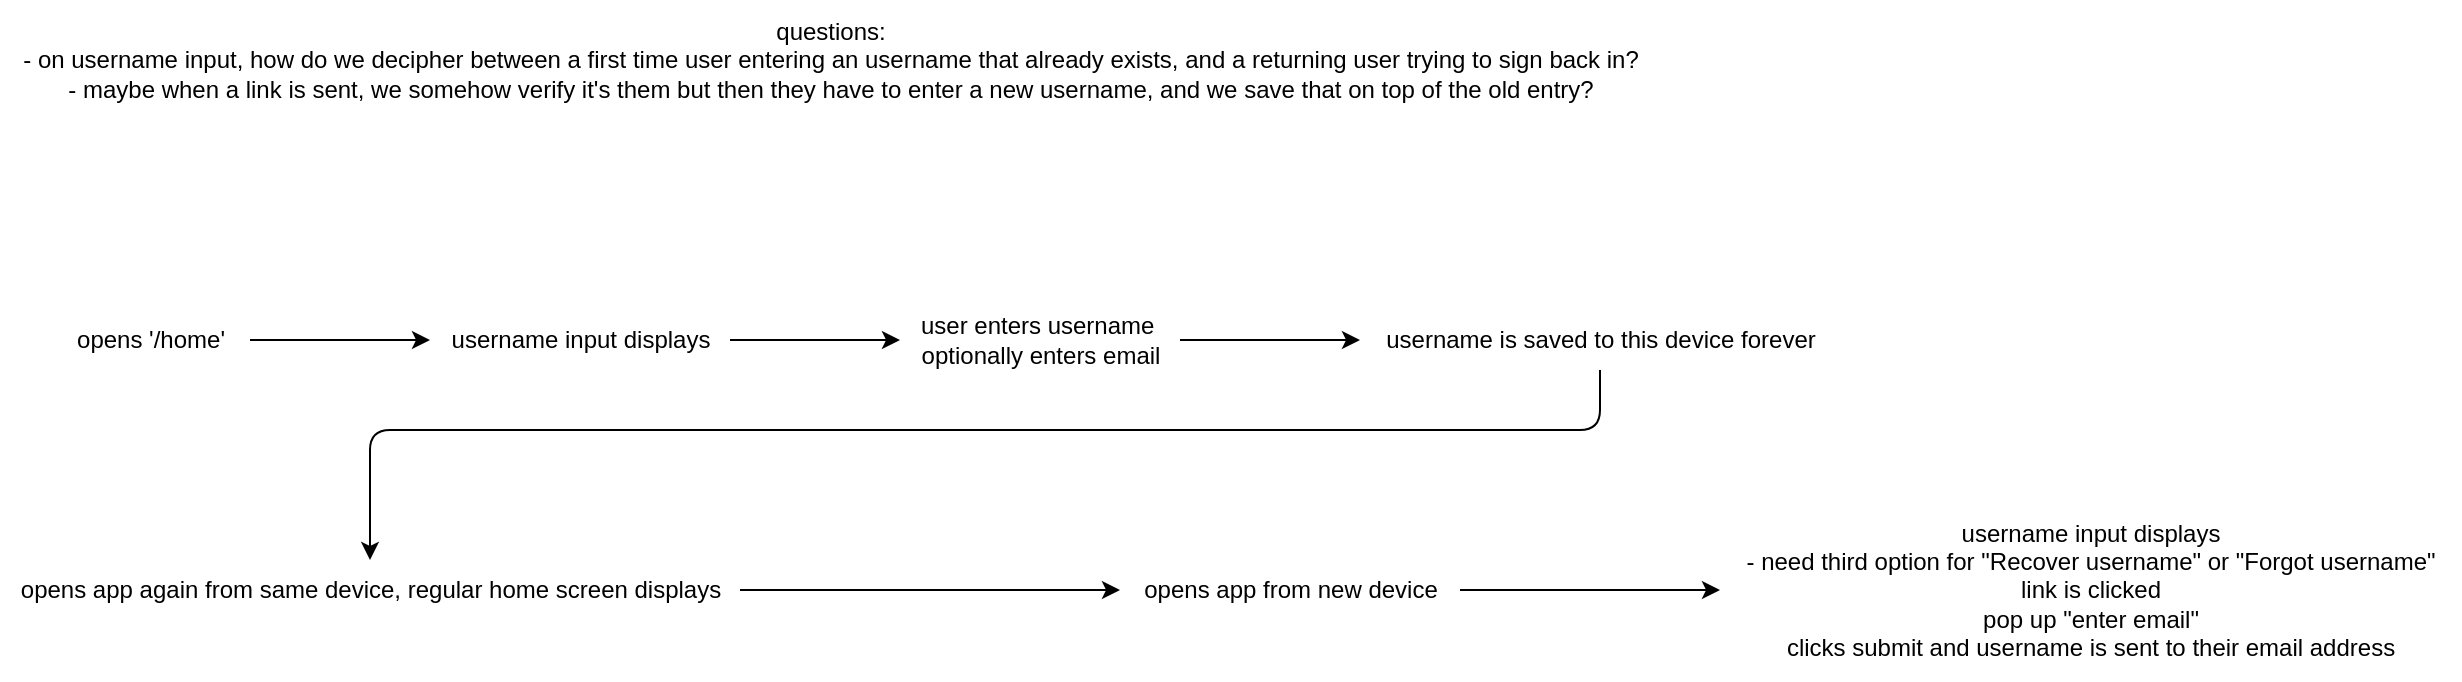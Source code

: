 <mxfile>
    <diagram id="39q_JyfL_Xs4od4PjMlx" name="Page-1">
        <mxGraphModel dx="1335" dy="926" grid="1" gridSize="10" guides="1" tooltips="1" connect="1" arrows="1" fold="1" page="1" pageScale="1" pageWidth="850" pageHeight="1100" math="0" shadow="0">
            <root>
                <mxCell id="0"/>
                <mxCell id="1" parent="0"/>
                <mxCell id="31" value="questions:&lt;br&gt;- on username input, how do we decipher between a first time user entering an username that already exists, and a returning user trying to sign back in?&lt;br&gt;- maybe when a link is sent, we somehow verify it's them but then they have to enter a new username, and we save that on top of the old entry?" style="text;html=1;align=center;verticalAlign=middle;resizable=0;points=[];autosize=1;strokeColor=none;fillColor=none;" vertex="1" parent="1">
                    <mxGeometry x="10" y="55" width="830" height="60" as="geometry"/>
                </mxCell>
                <mxCell id="39" value="" style="edgeStyle=none;html=1;" edge="1" parent="1" source="32" target="33">
                    <mxGeometry relative="1" as="geometry"/>
                </mxCell>
                <mxCell id="32" value="opens '/home'" style="text;html=1;align=center;verticalAlign=middle;resizable=0;points=[];autosize=1;strokeColor=none;fillColor=none;" vertex="1" parent="1">
                    <mxGeometry x="35" y="210" width="100" height="30" as="geometry"/>
                </mxCell>
                <mxCell id="40" value="" style="edgeStyle=none;html=1;" edge="1" parent="1" source="33" target="34">
                    <mxGeometry relative="1" as="geometry"/>
                </mxCell>
                <mxCell id="33" value="username input displays" style="text;html=1;align=center;verticalAlign=middle;resizable=0;points=[];autosize=1;strokeColor=none;fillColor=none;" vertex="1" parent="1">
                    <mxGeometry x="225" y="210" width="150" height="30" as="geometry"/>
                </mxCell>
                <mxCell id="41" value="" style="edgeStyle=none;html=1;" edge="1" parent="1" source="34" target="35">
                    <mxGeometry relative="1" as="geometry"/>
                </mxCell>
                <mxCell id="34" value="user enters username&amp;nbsp;&lt;br&gt;optionally enters email" style="text;html=1;align=center;verticalAlign=middle;resizable=0;points=[];autosize=1;strokeColor=none;fillColor=none;" vertex="1" parent="1">
                    <mxGeometry x="460" y="205" width="140" height="40" as="geometry"/>
                </mxCell>
                <mxCell id="42" value="" style="edgeStyle=none;html=1;" edge="1" parent="1" source="35" target="36">
                    <mxGeometry relative="1" as="geometry">
                        <Array as="points">
                            <mxPoint x="810" y="270"/>
                            <mxPoint x="195" y="270"/>
                        </Array>
                    </mxGeometry>
                </mxCell>
                <mxCell id="35" value="username is saved to this device forever" style="text;html=1;align=center;verticalAlign=middle;resizable=0;points=[];autosize=1;strokeColor=none;fillColor=none;" vertex="1" parent="1">
                    <mxGeometry x="690" y="210" width="240" height="30" as="geometry"/>
                </mxCell>
                <mxCell id="43" value="" style="edgeStyle=none;html=1;" edge="1" parent="1" source="36" target="37">
                    <mxGeometry relative="1" as="geometry"/>
                </mxCell>
                <mxCell id="36" value="opens app again from same device, regular home screen displays" style="text;html=1;align=center;verticalAlign=middle;resizable=0;points=[];autosize=1;strokeColor=none;fillColor=none;labelPosition=center;verticalLabelPosition=middle;" vertex="1" parent="1">
                    <mxGeometry x="10" y="335" width="370" height="30" as="geometry"/>
                </mxCell>
                <mxCell id="44" value="" style="edgeStyle=none;html=1;" edge="1" parent="1" source="37" target="38">
                    <mxGeometry relative="1" as="geometry"/>
                </mxCell>
                <mxCell id="37" value="opens app from new device" style="text;html=1;align=center;verticalAlign=middle;resizable=0;points=[];autosize=1;strokeColor=none;fillColor=none;" vertex="1" parent="1">
                    <mxGeometry x="570" y="335" width="170" height="30" as="geometry"/>
                </mxCell>
                <mxCell id="38" value="username input displays&lt;br&gt;- need third option for &quot;Recover username&quot; or &quot;Forgot username&quot;&lt;br&gt;link is clicked&lt;br&gt;pop up &quot;enter email&quot;&lt;br&gt;clicks submit and username is sent to their email address" style="text;html=1;align=center;verticalAlign=middle;resizable=0;points=[];autosize=1;strokeColor=none;fillColor=none;" vertex="1" parent="1">
                    <mxGeometry x="870" y="305" width="370" height="90" as="geometry"/>
                </mxCell>
            </root>
        </mxGraphModel>
    </diagram>
</mxfile>
